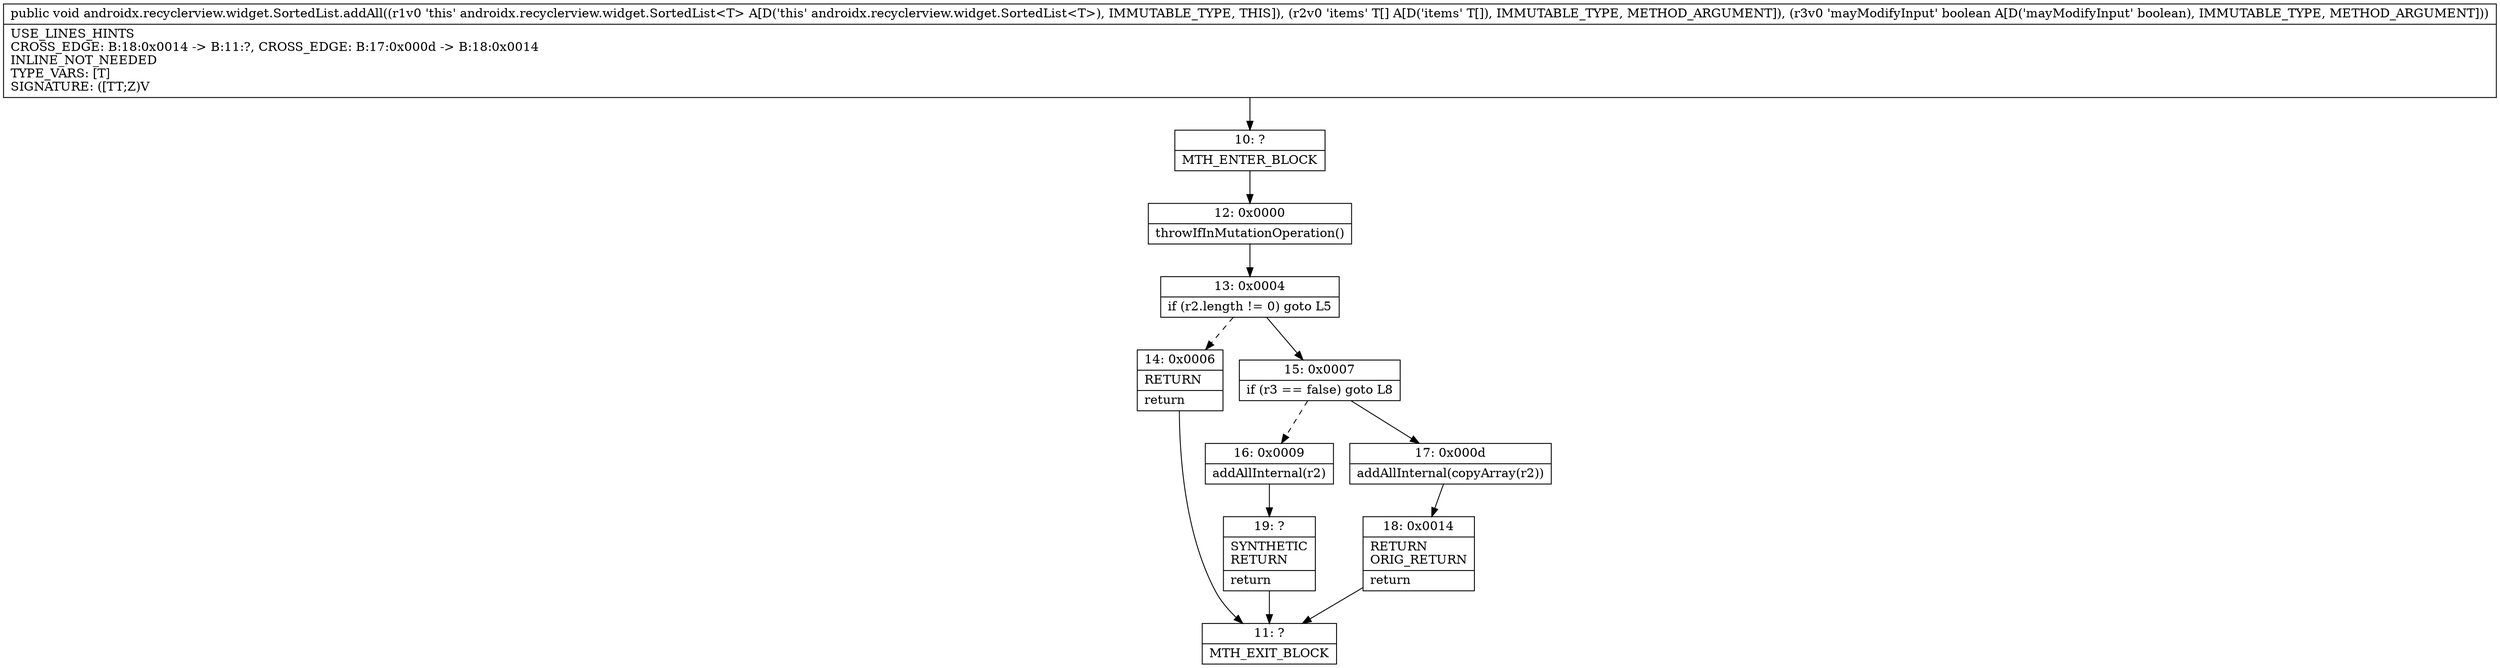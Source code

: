digraph "CFG forandroidx.recyclerview.widget.SortedList.addAll([Ljava\/lang\/Object;Z)V" {
Node_10 [shape=record,label="{10\:\ ?|MTH_ENTER_BLOCK\l}"];
Node_12 [shape=record,label="{12\:\ 0x0000|throwIfInMutationOperation()\l}"];
Node_13 [shape=record,label="{13\:\ 0x0004|if (r2.length != 0) goto L5\l}"];
Node_14 [shape=record,label="{14\:\ 0x0006|RETURN\l|return\l}"];
Node_11 [shape=record,label="{11\:\ ?|MTH_EXIT_BLOCK\l}"];
Node_15 [shape=record,label="{15\:\ 0x0007|if (r3 == false) goto L8\l}"];
Node_16 [shape=record,label="{16\:\ 0x0009|addAllInternal(r2)\l}"];
Node_19 [shape=record,label="{19\:\ ?|SYNTHETIC\lRETURN\l|return\l}"];
Node_17 [shape=record,label="{17\:\ 0x000d|addAllInternal(copyArray(r2))\l}"];
Node_18 [shape=record,label="{18\:\ 0x0014|RETURN\lORIG_RETURN\l|return\l}"];
MethodNode[shape=record,label="{public void androidx.recyclerview.widget.SortedList.addAll((r1v0 'this' androidx.recyclerview.widget.SortedList\<T\> A[D('this' androidx.recyclerview.widget.SortedList\<T\>), IMMUTABLE_TYPE, THIS]), (r2v0 'items' T[] A[D('items' T[]), IMMUTABLE_TYPE, METHOD_ARGUMENT]), (r3v0 'mayModifyInput' boolean A[D('mayModifyInput' boolean), IMMUTABLE_TYPE, METHOD_ARGUMENT]))  | USE_LINES_HINTS\lCROSS_EDGE: B:18:0x0014 \-\> B:11:?, CROSS_EDGE: B:17:0x000d \-\> B:18:0x0014\lINLINE_NOT_NEEDED\lTYPE_VARS: [T]\lSIGNATURE: ([TT;Z)V\l}"];
MethodNode -> Node_10;Node_10 -> Node_12;
Node_12 -> Node_13;
Node_13 -> Node_14[style=dashed];
Node_13 -> Node_15;
Node_14 -> Node_11;
Node_15 -> Node_16[style=dashed];
Node_15 -> Node_17;
Node_16 -> Node_19;
Node_19 -> Node_11;
Node_17 -> Node_18;
Node_18 -> Node_11;
}

